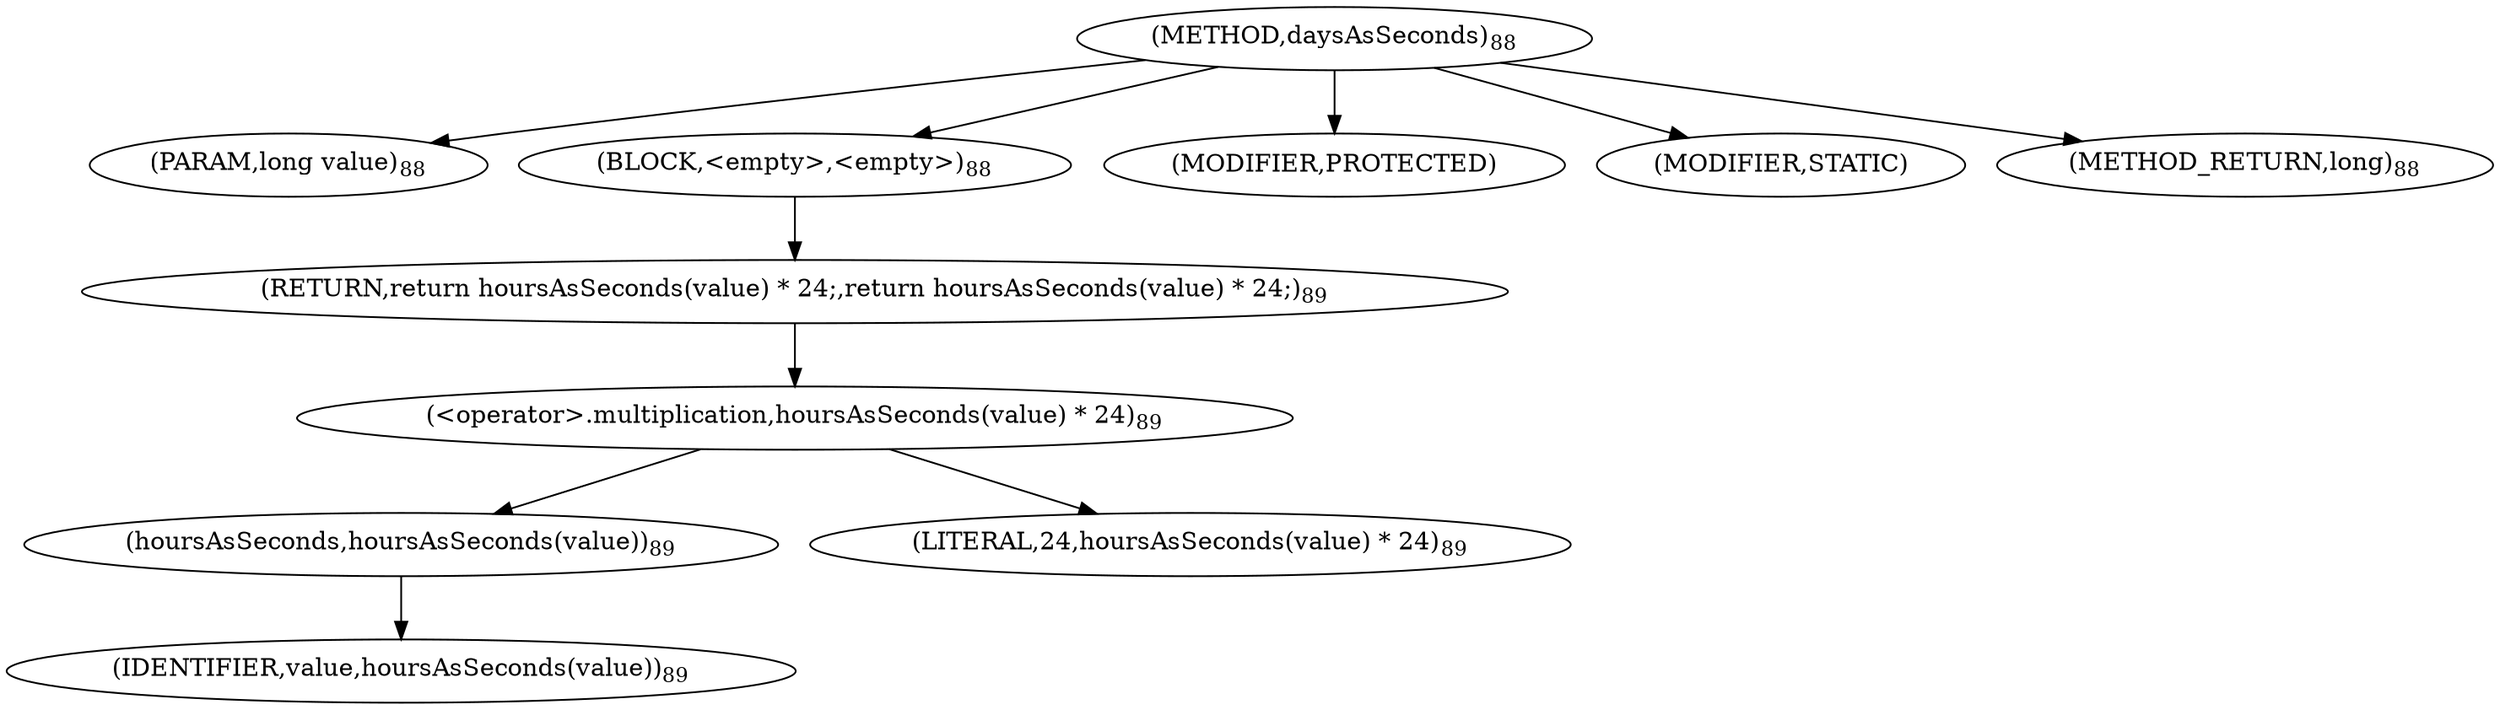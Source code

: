 digraph "daysAsSeconds" {  
"250" [label = <(METHOD,daysAsSeconds)<SUB>88</SUB>> ]
"251" [label = <(PARAM,long value)<SUB>88</SUB>> ]
"252" [label = <(BLOCK,&lt;empty&gt;,&lt;empty&gt;)<SUB>88</SUB>> ]
"253" [label = <(RETURN,return hoursAsSeconds(value) * 24;,return hoursAsSeconds(value) * 24;)<SUB>89</SUB>> ]
"254" [label = <(&lt;operator&gt;.multiplication,hoursAsSeconds(value) * 24)<SUB>89</SUB>> ]
"255" [label = <(hoursAsSeconds,hoursAsSeconds(value))<SUB>89</SUB>> ]
"256" [label = <(IDENTIFIER,value,hoursAsSeconds(value))<SUB>89</SUB>> ]
"257" [label = <(LITERAL,24,hoursAsSeconds(value) * 24)<SUB>89</SUB>> ]
"258" [label = <(MODIFIER,PROTECTED)> ]
"259" [label = <(MODIFIER,STATIC)> ]
"260" [label = <(METHOD_RETURN,long)<SUB>88</SUB>> ]
  "250" -> "251" 
  "250" -> "252" 
  "250" -> "258" 
  "250" -> "259" 
  "250" -> "260" 
  "252" -> "253" 
  "253" -> "254" 
  "254" -> "255" 
  "254" -> "257" 
  "255" -> "256" 
}
